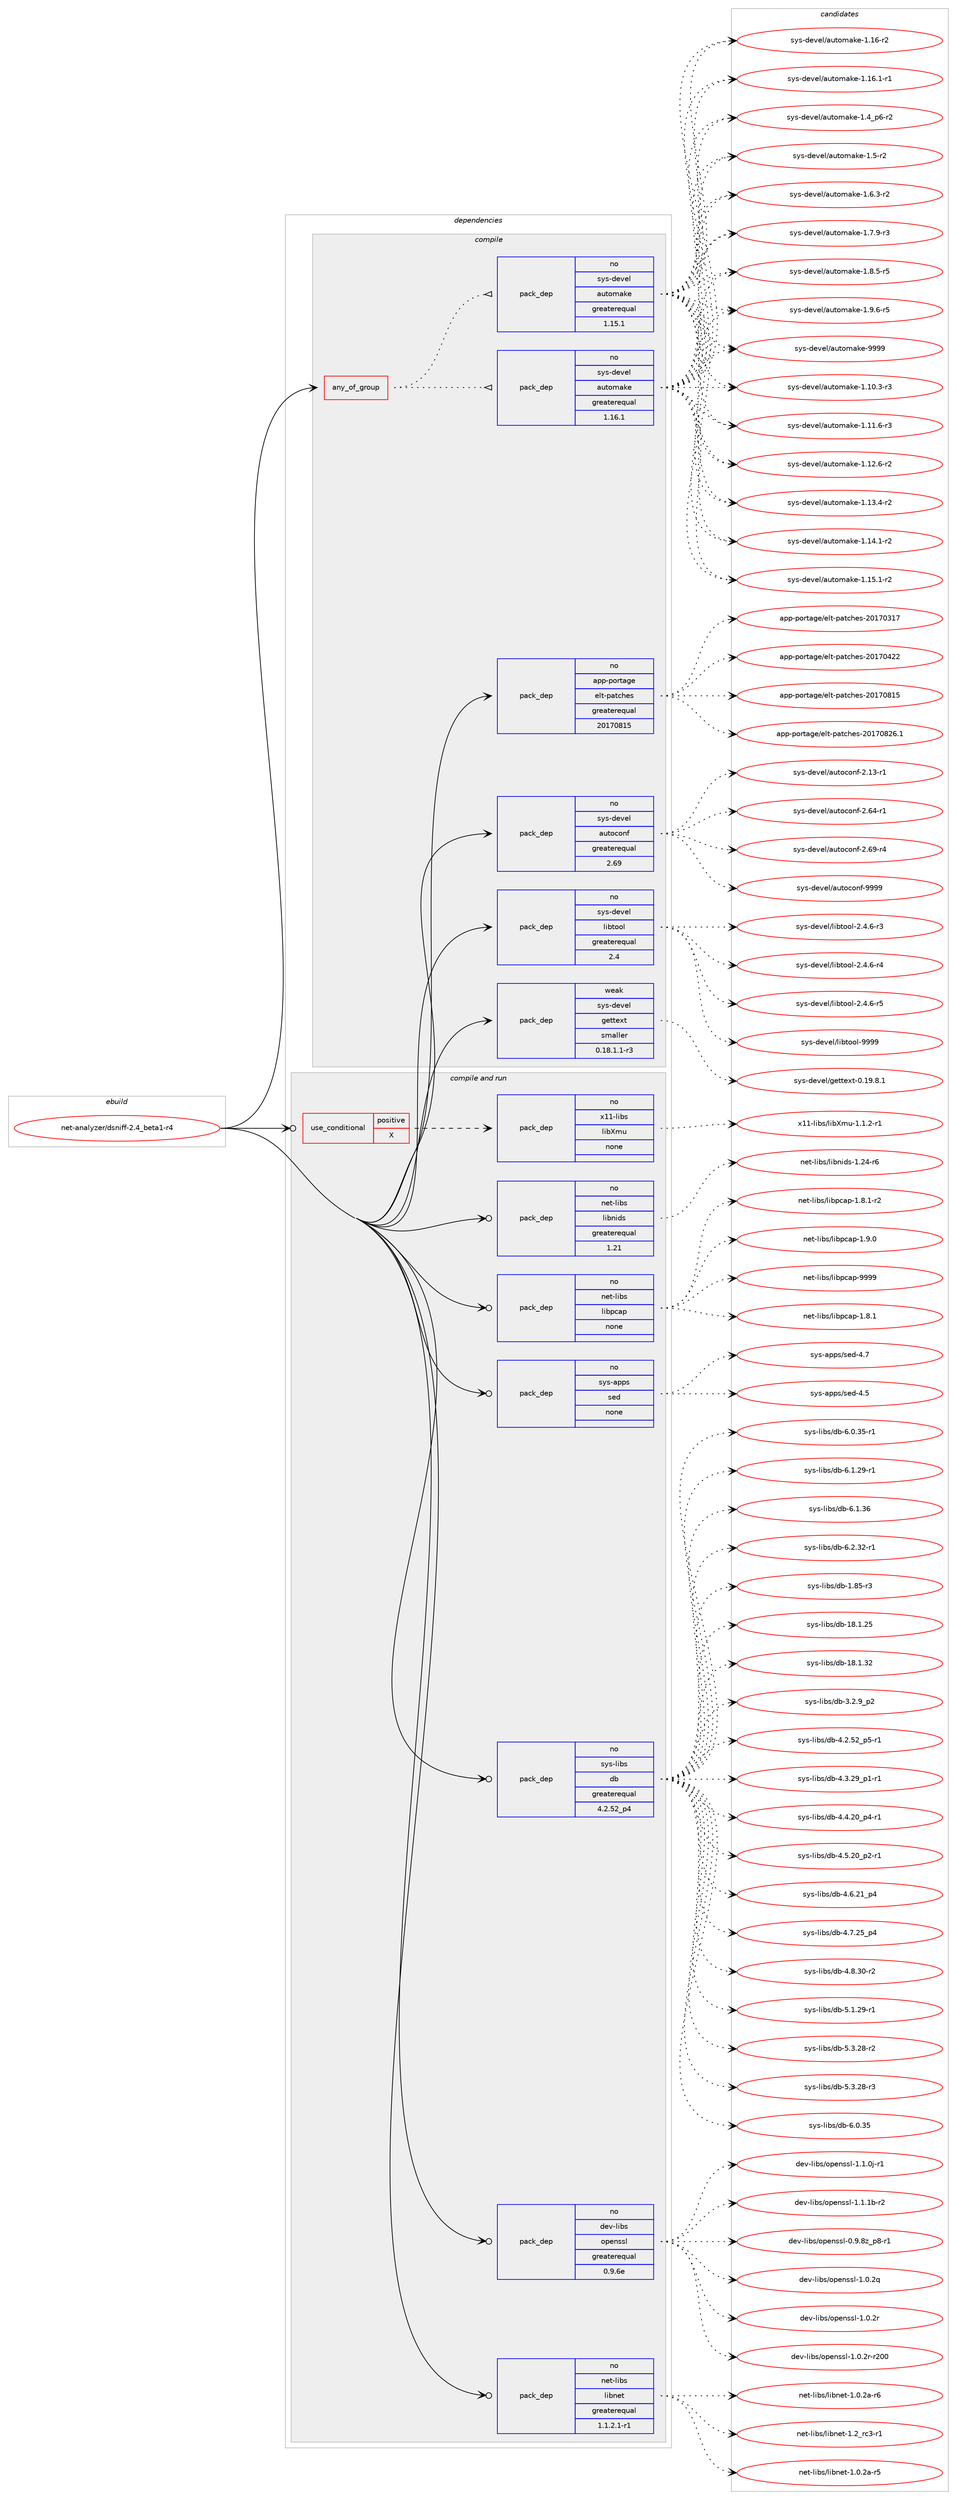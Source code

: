 digraph prolog {

# *************
# Graph options
# *************

newrank=true;
concentrate=true;
compound=true;
graph [rankdir=LR,fontname=Helvetica,fontsize=10,ranksep=1.5];#, ranksep=2.5, nodesep=0.2];
edge  [arrowhead=vee];
node  [fontname=Helvetica,fontsize=10];

# **********
# The ebuild
# **********

subgraph cluster_leftcol {
color=gray;
rank=same;
label=<<i>ebuild</i>>;
id [label="net-analyzer/dsniff-2.4_beta1-r4", color=red, width=4, href="../net-analyzer/dsniff-2.4_beta1-r4.svg"];
}

# ****************
# The dependencies
# ****************

subgraph cluster_midcol {
color=gray;
label=<<i>dependencies</i>>;
subgraph cluster_compile {
fillcolor="#eeeeee";
style=filled;
label=<<i>compile</i>>;
subgraph any25745 {
dependency1642308 [label=<<TABLE BORDER="0" CELLBORDER="1" CELLSPACING="0" CELLPADDING="4"><TR><TD CELLPADDING="10">any_of_group</TD></TR></TABLE>>, shape=none, color=red];subgraph pack1174177 {
dependency1642309 [label=<<TABLE BORDER="0" CELLBORDER="1" CELLSPACING="0" CELLPADDING="4" WIDTH="220"><TR><TD ROWSPAN="6" CELLPADDING="30">pack_dep</TD></TR><TR><TD WIDTH="110">no</TD></TR><TR><TD>sys-devel</TD></TR><TR><TD>automake</TD></TR><TR><TD>greaterequal</TD></TR><TR><TD>1.16.1</TD></TR></TABLE>>, shape=none, color=blue];
}
dependency1642308:e -> dependency1642309:w [weight=20,style="dotted",arrowhead="oinv"];
subgraph pack1174178 {
dependency1642310 [label=<<TABLE BORDER="0" CELLBORDER="1" CELLSPACING="0" CELLPADDING="4" WIDTH="220"><TR><TD ROWSPAN="6" CELLPADDING="30">pack_dep</TD></TR><TR><TD WIDTH="110">no</TD></TR><TR><TD>sys-devel</TD></TR><TR><TD>automake</TD></TR><TR><TD>greaterequal</TD></TR><TR><TD>1.15.1</TD></TR></TABLE>>, shape=none, color=blue];
}
dependency1642308:e -> dependency1642310:w [weight=20,style="dotted",arrowhead="oinv"];
}
id:e -> dependency1642308:w [weight=20,style="solid",arrowhead="vee"];
subgraph pack1174179 {
dependency1642311 [label=<<TABLE BORDER="0" CELLBORDER="1" CELLSPACING="0" CELLPADDING="4" WIDTH="220"><TR><TD ROWSPAN="6" CELLPADDING="30">pack_dep</TD></TR><TR><TD WIDTH="110">no</TD></TR><TR><TD>app-portage</TD></TR><TR><TD>elt-patches</TD></TR><TR><TD>greaterequal</TD></TR><TR><TD>20170815</TD></TR></TABLE>>, shape=none, color=blue];
}
id:e -> dependency1642311:w [weight=20,style="solid",arrowhead="vee"];
subgraph pack1174180 {
dependency1642312 [label=<<TABLE BORDER="0" CELLBORDER="1" CELLSPACING="0" CELLPADDING="4" WIDTH="220"><TR><TD ROWSPAN="6" CELLPADDING="30">pack_dep</TD></TR><TR><TD WIDTH="110">no</TD></TR><TR><TD>sys-devel</TD></TR><TR><TD>autoconf</TD></TR><TR><TD>greaterequal</TD></TR><TR><TD>2.69</TD></TR></TABLE>>, shape=none, color=blue];
}
id:e -> dependency1642312:w [weight=20,style="solid",arrowhead="vee"];
subgraph pack1174181 {
dependency1642313 [label=<<TABLE BORDER="0" CELLBORDER="1" CELLSPACING="0" CELLPADDING="4" WIDTH="220"><TR><TD ROWSPAN="6" CELLPADDING="30">pack_dep</TD></TR><TR><TD WIDTH="110">no</TD></TR><TR><TD>sys-devel</TD></TR><TR><TD>libtool</TD></TR><TR><TD>greaterequal</TD></TR><TR><TD>2.4</TD></TR></TABLE>>, shape=none, color=blue];
}
id:e -> dependency1642313:w [weight=20,style="solid",arrowhead="vee"];
subgraph pack1174182 {
dependency1642314 [label=<<TABLE BORDER="0" CELLBORDER="1" CELLSPACING="0" CELLPADDING="4" WIDTH="220"><TR><TD ROWSPAN="6" CELLPADDING="30">pack_dep</TD></TR><TR><TD WIDTH="110">weak</TD></TR><TR><TD>sys-devel</TD></TR><TR><TD>gettext</TD></TR><TR><TD>smaller</TD></TR><TR><TD>0.18.1.1-r3</TD></TR></TABLE>>, shape=none, color=blue];
}
id:e -> dependency1642314:w [weight=20,style="solid",arrowhead="vee"];
}
subgraph cluster_compileandrun {
fillcolor="#eeeeee";
style=filled;
label=<<i>compile and run</i>>;
subgraph cond441612 {
dependency1642315 [label=<<TABLE BORDER="0" CELLBORDER="1" CELLSPACING="0" CELLPADDING="4"><TR><TD ROWSPAN="3" CELLPADDING="10">use_conditional</TD></TR><TR><TD>positive</TD></TR><TR><TD>X</TD></TR></TABLE>>, shape=none, color=red];
subgraph pack1174183 {
dependency1642316 [label=<<TABLE BORDER="0" CELLBORDER="1" CELLSPACING="0" CELLPADDING="4" WIDTH="220"><TR><TD ROWSPAN="6" CELLPADDING="30">pack_dep</TD></TR><TR><TD WIDTH="110">no</TD></TR><TR><TD>x11-libs</TD></TR><TR><TD>libXmu</TD></TR><TR><TD>none</TD></TR><TR><TD></TD></TR></TABLE>>, shape=none, color=blue];
}
dependency1642315:e -> dependency1642316:w [weight=20,style="dashed",arrowhead="vee"];
}
id:e -> dependency1642315:w [weight=20,style="solid",arrowhead="odotvee"];
subgraph pack1174184 {
dependency1642317 [label=<<TABLE BORDER="0" CELLBORDER="1" CELLSPACING="0" CELLPADDING="4" WIDTH="220"><TR><TD ROWSPAN="6" CELLPADDING="30">pack_dep</TD></TR><TR><TD WIDTH="110">no</TD></TR><TR><TD>dev-libs</TD></TR><TR><TD>openssl</TD></TR><TR><TD>greaterequal</TD></TR><TR><TD>0.9.6e</TD></TR></TABLE>>, shape=none, color=blue];
}
id:e -> dependency1642317:w [weight=20,style="solid",arrowhead="odotvee"];
subgraph pack1174185 {
dependency1642318 [label=<<TABLE BORDER="0" CELLBORDER="1" CELLSPACING="0" CELLPADDING="4" WIDTH="220"><TR><TD ROWSPAN="6" CELLPADDING="30">pack_dep</TD></TR><TR><TD WIDTH="110">no</TD></TR><TR><TD>net-libs</TD></TR><TR><TD>libnet</TD></TR><TR><TD>greaterequal</TD></TR><TR><TD>1.1.2.1-r1</TD></TR></TABLE>>, shape=none, color=blue];
}
id:e -> dependency1642318:w [weight=20,style="solid",arrowhead="odotvee"];
subgraph pack1174186 {
dependency1642319 [label=<<TABLE BORDER="0" CELLBORDER="1" CELLSPACING="0" CELLPADDING="4" WIDTH="220"><TR><TD ROWSPAN="6" CELLPADDING="30">pack_dep</TD></TR><TR><TD WIDTH="110">no</TD></TR><TR><TD>net-libs</TD></TR><TR><TD>libnids</TD></TR><TR><TD>greaterequal</TD></TR><TR><TD>1.21</TD></TR></TABLE>>, shape=none, color=blue];
}
id:e -> dependency1642319:w [weight=20,style="solid",arrowhead="odotvee"];
subgraph pack1174187 {
dependency1642320 [label=<<TABLE BORDER="0" CELLBORDER="1" CELLSPACING="0" CELLPADDING="4" WIDTH="220"><TR><TD ROWSPAN="6" CELLPADDING="30">pack_dep</TD></TR><TR><TD WIDTH="110">no</TD></TR><TR><TD>net-libs</TD></TR><TR><TD>libpcap</TD></TR><TR><TD>none</TD></TR><TR><TD></TD></TR></TABLE>>, shape=none, color=blue];
}
id:e -> dependency1642320:w [weight=20,style="solid",arrowhead="odotvee"];
subgraph pack1174188 {
dependency1642321 [label=<<TABLE BORDER="0" CELLBORDER="1" CELLSPACING="0" CELLPADDING="4" WIDTH="220"><TR><TD ROWSPAN="6" CELLPADDING="30">pack_dep</TD></TR><TR><TD WIDTH="110">no</TD></TR><TR><TD>sys-apps</TD></TR><TR><TD>sed</TD></TR><TR><TD>none</TD></TR><TR><TD></TD></TR></TABLE>>, shape=none, color=blue];
}
id:e -> dependency1642321:w [weight=20,style="solid",arrowhead="odotvee"];
subgraph pack1174189 {
dependency1642322 [label=<<TABLE BORDER="0" CELLBORDER="1" CELLSPACING="0" CELLPADDING="4" WIDTH="220"><TR><TD ROWSPAN="6" CELLPADDING="30">pack_dep</TD></TR><TR><TD WIDTH="110">no</TD></TR><TR><TD>sys-libs</TD></TR><TR><TD>db</TD></TR><TR><TD>greaterequal</TD></TR><TR><TD>4.2.52_p4</TD></TR></TABLE>>, shape=none, color=blue];
}
id:e -> dependency1642322:w [weight=20,style="solid",arrowhead="odotvee"];
}
subgraph cluster_run {
fillcolor="#eeeeee";
style=filled;
label=<<i>run</i>>;
}
}

# **************
# The candidates
# **************

subgraph cluster_choices {
rank=same;
color=gray;
label=<<i>candidates</i>>;

subgraph choice1174177 {
color=black;
nodesep=1;
choice11512111545100101118101108479711711611110997107101454946494846514511451 [label="sys-devel/automake-1.10.3-r3", color=red, width=4,href="../sys-devel/automake-1.10.3-r3.svg"];
choice11512111545100101118101108479711711611110997107101454946494946544511451 [label="sys-devel/automake-1.11.6-r3", color=red, width=4,href="../sys-devel/automake-1.11.6-r3.svg"];
choice11512111545100101118101108479711711611110997107101454946495046544511450 [label="sys-devel/automake-1.12.6-r2", color=red, width=4,href="../sys-devel/automake-1.12.6-r2.svg"];
choice11512111545100101118101108479711711611110997107101454946495146524511450 [label="sys-devel/automake-1.13.4-r2", color=red, width=4,href="../sys-devel/automake-1.13.4-r2.svg"];
choice11512111545100101118101108479711711611110997107101454946495246494511450 [label="sys-devel/automake-1.14.1-r2", color=red, width=4,href="../sys-devel/automake-1.14.1-r2.svg"];
choice11512111545100101118101108479711711611110997107101454946495346494511450 [label="sys-devel/automake-1.15.1-r2", color=red, width=4,href="../sys-devel/automake-1.15.1-r2.svg"];
choice1151211154510010111810110847971171161111099710710145494649544511450 [label="sys-devel/automake-1.16-r2", color=red, width=4,href="../sys-devel/automake-1.16-r2.svg"];
choice11512111545100101118101108479711711611110997107101454946495446494511449 [label="sys-devel/automake-1.16.1-r1", color=red, width=4,href="../sys-devel/automake-1.16.1-r1.svg"];
choice115121115451001011181011084797117116111109971071014549465295112544511450 [label="sys-devel/automake-1.4_p6-r2", color=red, width=4,href="../sys-devel/automake-1.4_p6-r2.svg"];
choice11512111545100101118101108479711711611110997107101454946534511450 [label="sys-devel/automake-1.5-r2", color=red, width=4,href="../sys-devel/automake-1.5-r2.svg"];
choice115121115451001011181011084797117116111109971071014549465446514511450 [label="sys-devel/automake-1.6.3-r2", color=red, width=4,href="../sys-devel/automake-1.6.3-r2.svg"];
choice115121115451001011181011084797117116111109971071014549465546574511451 [label="sys-devel/automake-1.7.9-r3", color=red, width=4,href="../sys-devel/automake-1.7.9-r3.svg"];
choice115121115451001011181011084797117116111109971071014549465646534511453 [label="sys-devel/automake-1.8.5-r5", color=red, width=4,href="../sys-devel/automake-1.8.5-r5.svg"];
choice115121115451001011181011084797117116111109971071014549465746544511453 [label="sys-devel/automake-1.9.6-r5", color=red, width=4,href="../sys-devel/automake-1.9.6-r5.svg"];
choice115121115451001011181011084797117116111109971071014557575757 [label="sys-devel/automake-9999", color=red, width=4,href="../sys-devel/automake-9999.svg"];
dependency1642309:e -> choice11512111545100101118101108479711711611110997107101454946494846514511451:w [style=dotted,weight="100"];
dependency1642309:e -> choice11512111545100101118101108479711711611110997107101454946494946544511451:w [style=dotted,weight="100"];
dependency1642309:e -> choice11512111545100101118101108479711711611110997107101454946495046544511450:w [style=dotted,weight="100"];
dependency1642309:e -> choice11512111545100101118101108479711711611110997107101454946495146524511450:w [style=dotted,weight="100"];
dependency1642309:e -> choice11512111545100101118101108479711711611110997107101454946495246494511450:w [style=dotted,weight="100"];
dependency1642309:e -> choice11512111545100101118101108479711711611110997107101454946495346494511450:w [style=dotted,weight="100"];
dependency1642309:e -> choice1151211154510010111810110847971171161111099710710145494649544511450:w [style=dotted,weight="100"];
dependency1642309:e -> choice11512111545100101118101108479711711611110997107101454946495446494511449:w [style=dotted,weight="100"];
dependency1642309:e -> choice115121115451001011181011084797117116111109971071014549465295112544511450:w [style=dotted,weight="100"];
dependency1642309:e -> choice11512111545100101118101108479711711611110997107101454946534511450:w [style=dotted,weight="100"];
dependency1642309:e -> choice115121115451001011181011084797117116111109971071014549465446514511450:w [style=dotted,weight="100"];
dependency1642309:e -> choice115121115451001011181011084797117116111109971071014549465546574511451:w [style=dotted,weight="100"];
dependency1642309:e -> choice115121115451001011181011084797117116111109971071014549465646534511453:w [style=dotted,weight="100"];
dependency1642309:e -> choice115121115451001011181011084797117116111109971071014549465746544511453:w [style=dotted,weight="100"];
dependency1642309:e -> choice115121115451001011181011084797117116111109971071014557575757:w [style=dotted,weight="100"];
}
subgraph choice1174178 {
color=black;
nodesep=1;
choice11512111545100101118101108479711711611110997107101454946494846514511451 [label="sys-devel/automake-1.10.3-r3", color=red, width=4,href="../sys-devel/automake-1.10.3-r3.svg"];
choice11512111545100101118101108479711711611110997107101454946494946544511451 [label="sys-devel/automake-1.11.6-r3", color=red, width=4,href="../sys-devel/automake-1.11.6-r3.svg"];
choice11512111545100101118101108479711711611110997107101454946495046544511450 [label="sys-devel/automake-1.12.6-r2", color=red, width=4,href="../sys-devel/automake-1.12.6-r2.svg"];
choice11512111545100101118101108479711711611110997107101454946495146524511450 [label="sys-devel/automake-1.13.4-r2", color=red, width=4,href="../sys-devel/automake-1.13.4-r2.svg"];
choice11512111545100101118101108479711711611110997107101454946495246494511450 [label="sys-devel/automake-1.14.1-r2", color=red, width=4,href="../sys-devel/automake-1.14.1-r2.svg"];
choice11512111545100101118101108479711711611110997107101454946495346494511450 [label="sys-devel/automake-1.15.1-r2", color=red, width=4,href="../sys-devel/automake-1.15.1-r2.svg"];
choice1151211154510010111810110847971171161111099710710145494649544511450 [label="sys-devel/automake-1.16-r2", color=red, width=4,href="../sys-devel/automake-1.16-r2.svg"];
choice11512111545100101118101108479711711611110997107101454946495446494511449 [label="sys-devel/automake-1.16.1-r1", color=red, width=4,href="../sys-devel/automake-1.16.1-r1.svg"];
choice115121115451001011181011084797117116111109971071014549465295112544511450 [label="sys-devel/automake-1.4_p6-r2", color=red, width=4,href="../sys-devel/automake-1.4_p6-r2.svg"];
choice11512111545100101118101108479711711611110997107101454946534511450 [label="sys-devel/automake-1.5-r2", color=red, width=4,href="../sys-devel/automake-1.5-r2.svg"];
choice115121115451001011181011084797117116111109971071014549465446514511450 [label="sys-devel/automake-1.6.3-r2", color=red, width=4,href="../sys-devel/automake-1.6.3-r2.svg"];
choice115121115451001011181011084797117116111109971071014549465546574511451 [label="sys-devel/automake-1.7.9-r3", color=red, width=4,href="../sys-devel/automake-1.7.9-r3.svg"];
choice115121115451001011181011084797117116111109971071014549465646534511453 [label="sys-devel/automake-1.8.5-r5", color=red, width=4,href="../sys-devel/automake-1.8.5-r5.svg"];
choice115121115451001011181011084797117116111109971071014549465746544511453 [label="sys-devel/automake-1.9.6-r5", color=red, width=4,href="../sys-devel/automake-1.9.6-r5.svg"];
choice115121115451001011181011084797117116111109971071014557575757 [label="sys-devel/automake-9999", color=red, width=4,href="../sys-devel/automake-9999.svg"];
dependency1642310:e -> choice11512111545100101118101108479711711611110997107101454946494846514511451:w [style=dotted,weight="100"];
dependency1642310:e -> choice11512111545100101118101108479711711611110997107101454946494946544511451:w [style=dotted,weight="100"];
dependency1642310:e -> choice11512111545100101118101108479711711611110997107101454946495046544511450:w [style=dotted,weight="100"];
dependency1642310:e -> choice11512111545100101118101108479711711611110997107101454946495146524511450:w [style=dotted,weight="100"];
dependency1642310:e -> choice11512111545100101118101108479711711611110997107101454946495246494511450:w [style=dotted,weight="100"];
dependency1642310:e -> choice11512111545100101118101108479711711611110997107101454946495346494511450:w [style=dotted,weight="100"];
dependency1642310:e -> choice1151211154510010111810110847971171161111099710710145494649544511450:w [style=dotted,weight="100"];
dependency1642310:e -> choice11512111545100101118101108479711711611110997107101454946495446494511449:w [style=dotted,weight="100"];
dependency1642310:e -> choice115121115451001011181011084797117116111109971071014549465295112544511450:w [style=dotted,weight="100"];
dependency1642310:e -> choice11512111545100101118101108479711711611110997107101454946534511450:w [style=dotted,weight="100"];
dependency1642310:e -> choice115121115451001011181011084797117116111109971071014549465446514511450:w [style=dotted,weight="100"];
dependency1642310:e -> choice115121115451001011181011084797117116111109971071014549465546574511451:w [style=dotted,weight="100"];
dependency1642310:e -> choice115121115451001011181011084797117116111109971071014549465646534511453:w [style=dotted,weight="100"];
dependency1642310:e -> choice115121115451001011181011084797117116111109971071014549465746544511453:w [style=dotted,weight="100"];
dependency1642310:e -> choice115121115451001011181011084797117116111109971071014557575757:w [style=dotted,weight="100"];
}
subgraph choice1174179 {
color=black;
nodesep=1;
choice97112112451121111141169710310147101108116451129711699104101115455048495548514955 [label="app-portage/elt-patches-20170317", color=red, width=4,href="../app-portage/elt-patches-20170317.svg"];
choice97112112451121111141169710310147101108116451129711699104101115455048495548525050 [label="app-portage/elt-patches-20170422", color=red, width=4,href="../app-portage/elt-patches-20170422.svg"];
choice97112112451121111141169710310147101108116451129711699104101115455048495548564953 [label="app-portage/elt-patches-20170815", color=red, width=4,href="../app-portage/elt-patches-20170815.svg"];
choice971121124511211111411697103101471011081164511297116991041011154550484955485650544649 [label="app-portage/elt-patches-20170826.1", color=red, width=4,href="../app-portage/elt-patches-20170826.1.svg"];
dependency1642311:e -> choice97112112451121111141169710310147101108116451129711699104101115455048495548514955:w [style=dotted,weight="100"];
dependency1642311:e -> choice97112112451121111141169710310147101108116451129711699104101115455048495548525050:w [style=dotted,weight="100"];
dependency1642311:e -> choice97112112451121111141169710310147101108116451129711699104101115455048495548564953:w [style=dotted,weight="100"];
dependency1642311:e -> choice971121124511211111411697103101471011081164511297116991041011154550484955485650544649:w [style=dotted,weight="100"];
}
subgraph choice1174180 {
color=black;
nodesep=1;
choice1151211154510010111810110847971171161119911111010245504649514511449 [label="sys-devel/autoconf-2.13-r1", color=red, width=4,href="../sys-devel/autoconf-2.13-r1.svg"];
choice1151211154510010111810110847971171161119911111010245504654524511449 [label="sys-devel/autoconf-2.64-r1", color=red, width=4,href="../sys-devel/autoconf-2.64-r1.svg"];
choice1151211154510010111810110847971171161119911111010245504654574511452 [label="sys-devel/autoconf-2.69-r4", color=red, width=4,href="../sys-devel/autoconf-2.69-r4.svg"];
choice115121115451001011181011084797117116111991111101024557575757 [label="sys-devel/autoconf-9999", color=red, width=4,href="../sys-devel/autoconf-9999.svg"];
dependency1642312:e -> choice1151211154510010111810110847971171161119911111010245504649514511449:w [style=dotted,weight="100"];
dependency1642312:e -> choice1151211154510010111810110847971171161119911111010245504654524511449:w [style=dotted,weight="100"];
dependency1642312:e -> choice1151211154510010111810110847971171161119911111010245504654574511452:w [style=dotted,weight="100"];
dependency1642312:e -> choice115121115451001011181011084797117116111991111101024557575757:w [style=dotted,weight="100"];
}
subgraph choice1174181 {
color=black;
nodesep=1;
choice1151211154510010111810110847108105981161111111084550465246544511451 [label="sys-devel/libtool-2.4.6-r3", color=red, width=4,href="../sys-devel/libtool-2.4.6-r3.svg"];
choice1151211154510010111810110847108105981161111111084550465246544511452 [label="sys-devel/libtool-2.4.6-r4", color=red, width=4,href="../sys-devel/libtool-2.4.6-r4.svg"];
choice1151211154510010111810110847108105981161111111084550465246544511453 [label="sys-devel/libtool-2.4.6-r5", color=red, width=4,href="../sys-devel/libtool-2.4.6-r5.svg"];
choice1151211154510010111810110847108105981161111111084557575757 [label="sys-devel/libtool-9999", color=red, width=4,href="../sys-devel/libtool-9999.svg"];
dependency1642313:e -> choice1151211154510010111810110847108105981161111111084550465246544511451:w [style=dotted,weight="100"];
dependency1642313:e -> choice1151211154510010111810110847108105981161111111084550465246544511452:w [style=dotted,weight="100"];
dependency1642313:e -> choice1151211154510010111810110847108105981161111111084550465246544511453:w [style=dotted,weight="100"];
dependency1642313:e -> choice1151211154510010111810110847108105981161111111084557575757:w [style=dotted,weight="100"];
}
subgraph choice1174182 {
color=black;
nodesep=1;
choice1151211154510010111810110847103101116116101120116454846495746564649 [label="sys-devel/gettext-0.19.8.1", color=red, width=4,href="../sys-devel/gettext-0.19.8.1.svg"];
dependency1642314:e -> choice1151211154510010111810110847103101116116101120116454846495746564649:w [style=dotted,weight="100"];
}
subgraph choice1174183 {
color=black;
nodesep=1;
choice120494945108105981154710810598881091174549464946504511449 [label="x11-libs/libXmu-1.1.2-r1", color=red, width=4,href="../x11-libs/libXmu-1.1.2-r1.svg"];
dependency1642316:e -> choice120494945108105981154710810598881091174549464946504511449:w [style=dotted,weight="100"];
}
subgraph choice1174184 {
color=black;
nodesep=1;
choice10010111845108105981154711111210111011511510845484657465612295112564511449 [label="dev-libs/openssl-0.9.8z_p8-r1", color=red, width=4,href="../dev-libs/openssl-0.9.8z_p8-r1.svg"];
choice100101118451081059811547111112101110115115108454946484650113 [label="dev-libs/openssl-1.0.2q", color=red, width=4,href="../dev-libs/openssl-1.0.2q.svg"];
choice100101118451081059811547111112101110115115108454946484650114 [label="dev-libs/openssl-1.0.2r", color=red, width=4,href="../dev-libs/openssl-1.0.2r.svg"];
choice10010111845108105981154711111210111011511510845494648465011445114504848 [label="dev-libs/openssl-1.0.2r-r200", color=red, width=4,href="../dev-libs/openssl-1.0.2r-r200.svg"];
choice1001011184510810598115471111121011101151151084549464946481064511449 [label="dev-libs/openssl-1.1.0j-r1", color=red, width=4,href="../dev-libs/openssl-1.1.0j-r1.svg"];
choice100101118451081059811547111112101110115115108454946494649984511450 [label="dev-libs/openssl-1.1.1b-r2", color=red, width=4,href="../dev-libs/openssl-1.1.1b-r2.svg"];
dependency1642317:e -> choice10010111845108105981154711111210111011511510845484657465612295112564511449:w [style=dotted,weight="100"];
dependency1642317:e -> choice100101118451081059811547111112101110115115108454946484650113:w [style=dotted,weight="100"];
dependency1642317:e -> choice100101118451081059811547111112101110115115108454946484650114:w [style=dotted,weight="100"];
dependency1642317:e -> choice10010111845108105981154711111210111011511510845494648465011445114504848:w [style=dotted,weight="100"];
dependency1642317:e -> choice1001011184510810598115471111121011101151151084549464946481064511449:w [style=dotted,weight="100"];
dependency1642317:e -> choice100101118451081059811547111112101110115115108454946494649984511450:w [style=dotted,weight="100"];
}
subgraph choice1174185 {
color=black;
nodesep=1;
choice11010111645108105981154710810598110101116454946484650974511453 [label="net-libs/libnet-1.0.2a-r5", color=red, width=4,href="../net-libs/libnet-1.0.2a-r5.svg"];
choice11010111645108105981154710810598110101116454946484650974511454 [label="net-libs/libnet-1.0.2a-r6", color=red, width=4,href="../net-libs/libnet-1.0.2a-r6.svg"];
choice11010111645108105981154710810598110101116454946509511499514511449 [label="net-libs/libnet-1.2_rc3-r1", color=red, width=4,href="../net-libs/libnet-1.2_rc3-r1.svg"];
dependency1642318:e -> choice11010111645108105981154710810598110101116454946484650974511453:w [style=dotted,weight="100"];
dependency1642318:e -> choice11010111645108105981154710810598110101116454946484650974511454:w [style=dotted,weight="100"];
dependency1642318:e -> choice11010111645108105981154710810598110101116454946509511499514511449:w [style=dotted,weight="100"];
}
subgraph choice1174186 {
color=black;
nodesep=1;
choice1101011164510810598115471081059811010510011545494650524511454 [label="net-libs/libnids-1.24-r6", color=red, width=4,href="../net-libs/libnids-1.24-r6.svg"];
dependency1642319:e -> choice1101011164510810598115471081059811010510011545494650524511454:w [style=dotted,weight="100"];
}
subgraph choice1174187 {
color=black;
nodesep=1;
choice110101116451081059811547108105981129997112454946564649 [label="net-libs/libpcap-1.8.1", color=red, width=4,href="../net-libs/libpcap-1.8.1.svg"];
choice1101011164510810598115471081059811299971124549465646494511450 [label="net-libs/libpcap-1.8.1-r2", color=red, width=4,href="../net-libs/libpcap-1.8.1-r2.svg"];
choice110101116451081059811547108105981129997112454946574648 [label="net-libs/libpcap-1.9.0", color=red, width=4,href="../net-libs/libpcap-1.9.0.svg"];
choice1101011164510810598115471081059811299971124557575757 [label="net-libs/libpcap-9999", color=red, width=4,href="../net-libs/libpcap-9999.svg"];
dependency1642320:e -> choice110101116451081059811547108105981129997112454946564649:w [style=dotted,weight="100"];
dependency1642320:e -> choice1101011164510810598115471081059811299971124549465646494511450:w [style=dotted,weight="100"];
dependency1642320:e -> choice110101116451081059811547108105981129997112454946574648:w [style=dotted,weight="100"];
dependency1642320:e -> choice1101011164510810598115471081059811299971124557575757:w [style=dotted,weight="100"];
}
subgraph choice1174188 {
color=black;
nodesep=1;
choice11512111545971121121154711510110045524653 [label="sys-apps/sed-4.5", color=red, width=4,href="../sys-apps/sed-4.5.svg"];
choice11512111545971121121154711510110045524655 [label="sys-apps/sed-4.7", color=red, width=4,href="../sys-apps/sed-4.7.svg"];
dependency1642321:e -> choice11512111545971121121154711510110045524653:w [style=dotted,weight="100"];
dependency1642321:e -> choice11512111545971121121154711510110045524655:w [style=dotted,weight="100"];
}
subgraph choice1174189 {
color=black;
nodesep=1;
choice1151211154510810598115471009845494656534511451 [label="sys-libs/db-1.85-r3", color=red, width=4,href="../sys-libs/db-1.85-r3.svg"];
choice115121115451081059811547100984549564649465053 [label="sys-libs/db-18.1.25", color=red, width=4,href="../sys-libs/db-18.1.25.svg"];
choice115121115451081059811547100984549564649465150 [label="sys-libs/db-18.1.32", color=red, width=4,href="../sys-libs/db-18.1.32.svg"];
choice115121115451081059811547100984551465046579511250 [label="sys-libs/db-3.2.9_p2", color=red, width=4,href="../sys-libs/db-3.2.9_p2.svg"];
choice115121115451081059811547100984552465046535095112534511449 [label="sys-libs/db-4.2.52_p5-r1", color=red, width=4,href="../sys-libs/db-4.2.52_p5-r1.svg"];
choice115121115451081059811547100984552465146505795112494511449 [label="sys-libs/db-4.3.29_p1-r1", color=red, width=4,href="../sys-libs/db-4.3.29_p1-r1.svg"];
choice115121115451081059811547100984552465246504895112524511449 [label="sys-libs/db-4.4.20_p4-r1", color=red, width=4,href="../sys-libs/db-4.4.20_p4-r1.svg"];
choice115121115451081059811547100984552465346504895112504511449 [label="sys-libs/db-4.5.20_p2-r1", color=red, width=4,href="../sys-libs/db-4.5.20_p2-r1.svg"];
choice11512111545108105981154710098455246544650499511252 [label="sys-libs/db-4.6.21_p4", color=red, width=4,href="../sys-libs/db-4.6.21_p4.svg"];
choice11512111545108105981154710098455246554650539511252 [label="sys-libs/db-4.7.25_p4", color=red, width=4,href="../sys-libs/db-4.7.25_p4.svg"];
choice11512111545108105981154710098455246564651484511450 [label="sys-libs/db-4.8.30-r2", color=red, width=4,href="../sys-libs/db-4.8.30-r2.svg"];
choice11512111545108105981154710098455346494650574511449 [label="sys-libs/db-5.1.29-r1", color=red, width=4,href="../sys-libs/db-5.1.29-r1.svg"];
choice11512111545108105981154710098455346514650564511450 [label="sys-libs/db-5.3.28-r2", color=red, width=4,href="../sys-libs/db-5.3.28-r2.svg"];
choice11512111545108105981154710098455346514650564511451 [label="sys-libs/db-5.3.28-r3", color=red, width=4,href="../sys-libs/db-5.3.28-r3.svg"];
choice1151211154510810598115471009845544648465153 [label="sys-libs/db-6.0.35", color=red, width=4,href="../sys-libs/db-6.0.35.svg"];
choice11512111545108105981154710098455446484651534511449 [label="sys-libs/db-6.0.35-r1", color=red, width=4,href="../sys-libs/db-6.0.35-r1.svg"];
choice11512111545108105981154710098455446494650574511449 [label="sys-libs/db-6.1.29-r1", color=red, width=4,href="../sys-libs/db-6.1.29-r1.svg"];
choice1151211154510810598115471009845544649465154 [label="sys-libs/db-6.1.36", color=red, width=4,href="../sys-libs/db-6.1.36.svg"];
choice11512111545108105981154710098455446504651504511449 [label="sys-libs/db-6.2.32-r1", color=red, width=4,href="../sys-libs/db-6.2.32-r1.svg"];
dependency1642322:e -> choice1151211154510810598115471009845494656534511451:w [style=dotted,weight="100"];
dependency1642322:e -> choice115121115451081059811547100984549564649465053:w [style=dotted,weight="100"];
dependency1642322:e -> choice115121115451081059811547100984549564649465150:w [style=dotted,weight="100"];
dependency1642322:e -> choice115121115451081059811547100984551465046579511250:w [style=dotted,weight="100"];
dependency1642322:e -> choice115121115451081059811547100984552465046535095112534511449:w [style=dotted,weight="100"];
dependency1642322:e -> choice115121115451081059811547100984552465146505795112494511449:w [style=dotted,weight="100"];
dependency1642322:e -> choice115121115451081059811547100984552465246504895112524511449:w [style=dotted,weight="100"];
dependency1642322:e -> choice115121115451081059811547100984552465346504895112504511449:w [style=dotted,weight="100"];
dependency1642322:e -> choice11512111545108105981154710098455246544650499511252:w [style=dotted,weight="100"];
dependency1642322:e -> choice11512111545108105981154710098455246554650539511252:w [style=dotted,weight="100"];
dependency1642322:e -> choice11512111545108105981154710098455246564651484511450:w [style=dotted,weight="100"];
dependency1642322:e -> choice11512111545108105981154710098455346494650574511449:w [style=dotted,weight="100"];
dependency1642322:e -> choice11512111545108105981154710098455346514650564511450:w [style=dotted,weight="100"];
dependency1642322:e -> choice11512111545108105981154710098455346514650564511451:w [style=dotted,weight="100"];
dependency1642322:e -> choice1151211154510810598115471009845544648465153:w [style=dotted,weight="100"];
dependency1642322:e -> choice11512111545108105981154710098455446484651534511449:w [style=dotted,weight="100"];
dependency1642322:e -> choice11512111545108105981154710098455446494650574511449:w [style=dotted,weight="100"];
dependency1642322:e -> choice1151211154510810598115471009845544649465154:w [style=dotted,weight="100"];
dependency1642322:e -> choice11512111545108105981154710098455446504651504511449:w [style=dotted,weight="100"];
}
}

}
